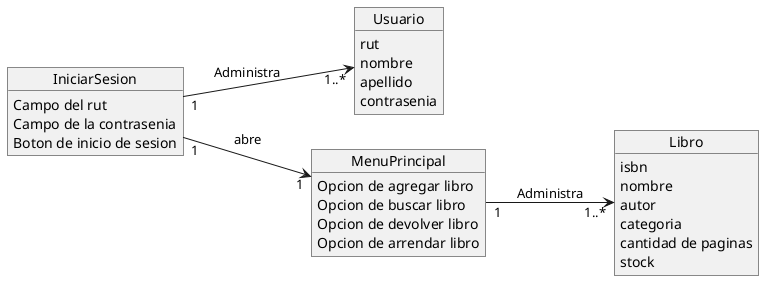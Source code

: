 @startuml
left to right direction

object Libro{
isbn
nombre
autor
categoria
cantidad de paginas
stock
}

object Usuario{
rut
nombre
apellido
contrasenia
}

object IniciarSesion{
Campo del rut
Campo de la contrasenia
Boton de inicio de sesion
}

object MenuPrincipal{
Opcion de agregar libro
Opcion de buscar libro
Opcion de devolver libro
Opcion de arrendar libro
}

IniciarSesion "1"-->"1..*" Usuario: "Administra"
MenuPrincipal "1"-->"1..*" Libro: "Administra"
IniciarSesion "1"-->"1" MenuPrincipal: "abre"






@enduml